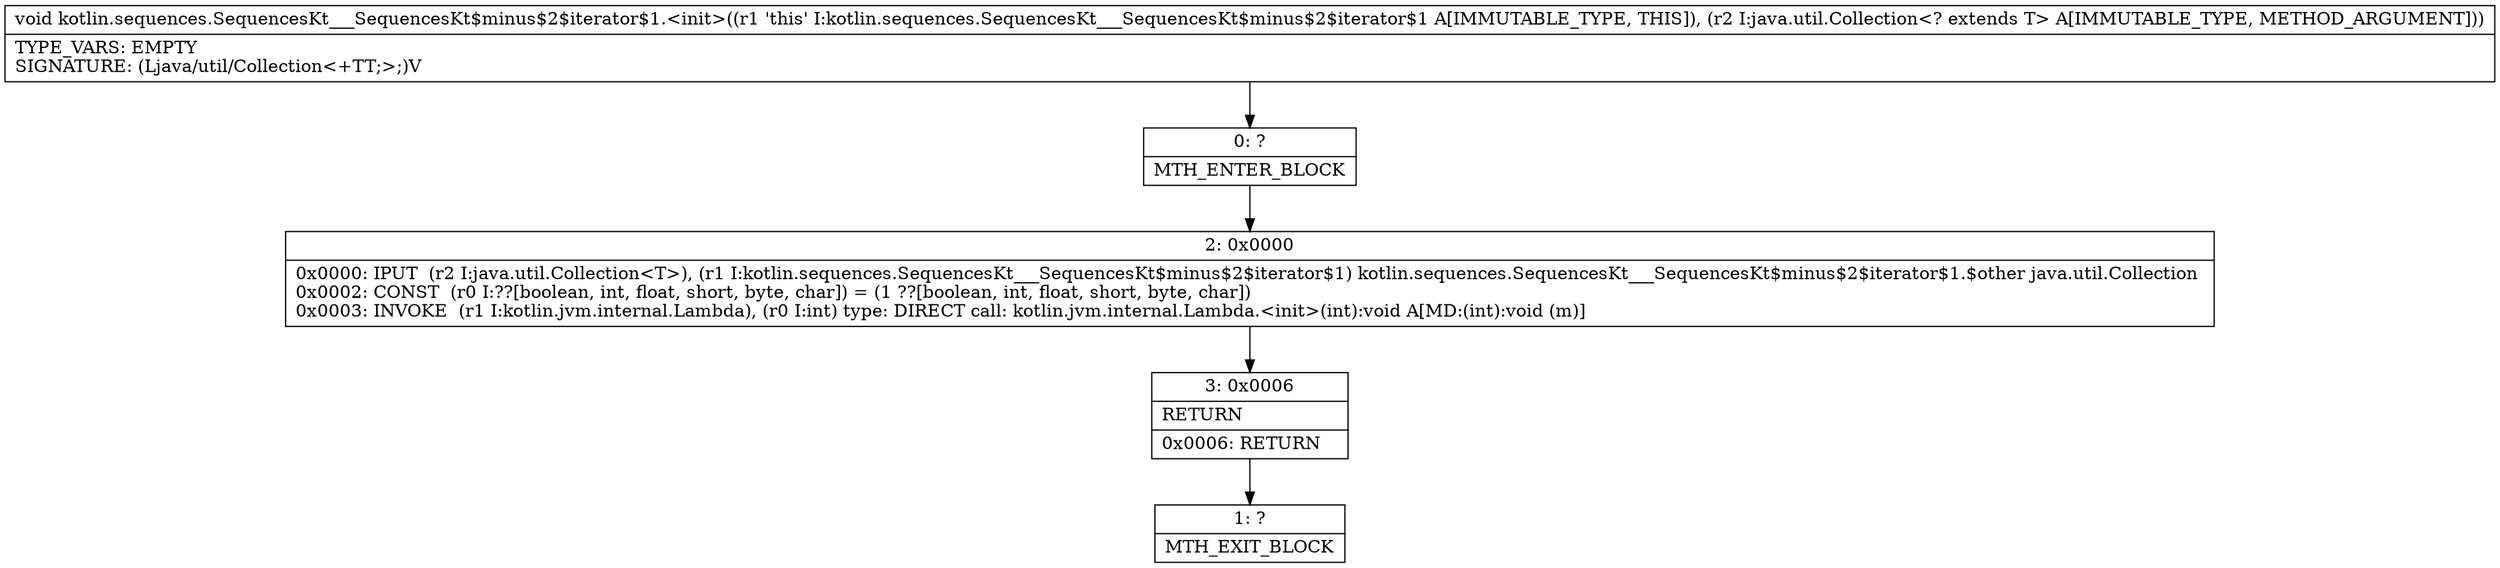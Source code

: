 digraph "CFG forkotlin.sequences.SequencesKt___SequencesKt$minus$2$iterator$1.\<init\>(Ljava\/util\/Collection;)V" {
Node_0 [shape=record,label="{0\:\ ?|MTH_ENTER_BLOCK\l}"];
Node_2 [shape=record,label="{2\:\ 0x0000|0x0000: IPUT  (r2 I:java.util.Collection\<T\>), (r1 I:kotlin.sequences.SequencesKt___SequencesKt$minus$2$iterator$1) kotlin.sequences.SequencesKt___SequencesKt$minus$2$iterator$1.$other java.util.Collection \l0x0002: CONST  (r0 I:??[boolean, int, float, short, byte, char]) = (1 ??[boolean, int, float, short, byte, char]) \l0x0003: INVOKE  (r1 I:kotlin.jvm.internal.Lambda), (r0 I:int) type: DIRECT call: kotlin.jvm.internal.Lambda.\<init\>(int):void A[MD:(int):void (m)]\l}"];
Node_3 [shape=record,label="{3\:\ 0x0006|RETURN\l|0x0006: RETURN   \l}"];
Node_1 [shape=record,label="{1\:\ ?|MTH_EXIT_BLOCK\l}"];
MethodNode[shape=record,label="{void kotlin.sequences.SequencesKt___SequencesKt$minus$2$iterator$1.\<init\>((r1 'this' I:kotlin.sequences.SequencesKt___SequencesKt$minus$2$iterator$1 A[IMMUTABLE_TYPE, THIS]), (r2 I:java.util.Collection\<? extends T\> A[IMMUTABLE_TYPE, METHOD_ARGUMENT]))  | TYPE_VARS: EMPTY\lSIGNATURE: (Ljava\/util\/Collection\<+TT;\>;)V\l}"];
MethodNode -> Node_0;Node_0 -> Node_2;
Node_2 -> Node_3;
Node_3 -> Node_1;
}

